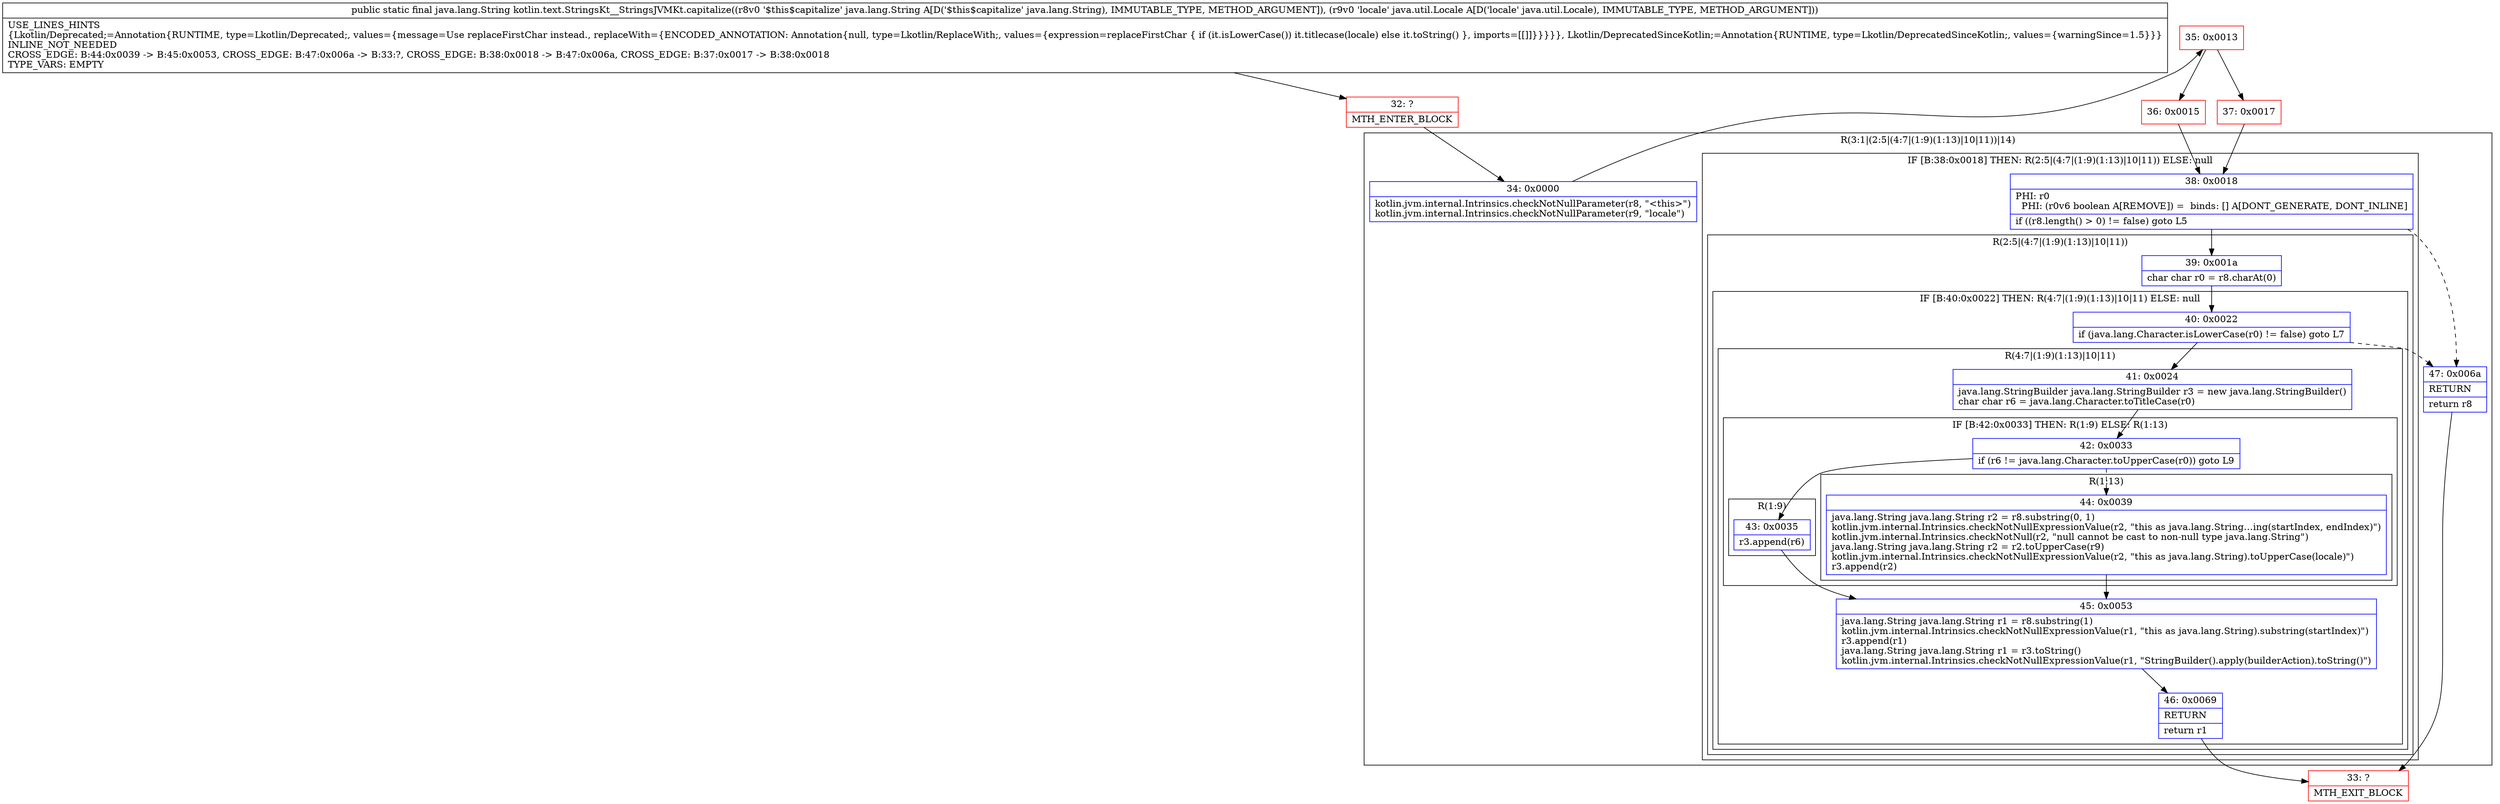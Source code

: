 digraph "CFG forkotlin.text.StringsKt__StringsJVMKt.capitalize(Ljava\/lang\/String;Ljava\/util\/Locale;)Ljava\/lang\/String;" {
subgraph cluster_Region_64521747 {
label = "R(3:1|(2:5|(4:7|(1:9)(1:13)|10|11))|14)";
node [shape=record,color=blue];
Node_34 [shape=record,label="{34\:\ 0x0000|kotlin.jvm.internal.Intrinsics.checkNotNullParameter(r8, \"\<this\>\")\lkotlin.jvm.internal.Intrinsics.checkNotNullParameter(r9, \"locale\")\l}"];
subgraph cluster_IfRegion_1691096127 {
label = "IF [B:38:0x0018] THEN: R(2:5|(4:7|(1:9)(1:13)|10|11)) ELSE: null";
node [shape=record,color=blue];
Node_38 [shape=record,label="{38\:\ 0x0018|PHI: r0 \l  PHI: (r0v6 boolean A[REMOVE]) =  binds: [] A[DONT_GENERATE, DONT_INLINE]\l|if ((r8.length() \> 0) != false) goto L5\l}"];
subgraph cluster_Region_1180951075 {
label = "R(2:5|(4:7|(1:9)(1:13)|10|11))";
node [shape=record,color=blue];
Node_39 [shape=record,label="{39\:\ 0x001a|char char r0 = r8.charAt(0)\l}"];
subgraph cluster_IfRegion_1611236470 {
label = "IF [B:40:0x0022] THEN: R(4:7|(1:9)(1:13)|10|11) ELSE: null";
node [shape=record,color=blue];
Node_40 [shape=record,label="{40\:\ 0x0022|if (java.lang.Character.isLowerCase(r0) != false) goto L7\l}"];
subgraph cluster_Region_1123187423 {
label = "R(4:7|(1:9)(1:13)|10|11)";
node [shape=record,color=blue];
Node_41 [shape=record,label="{41\:\ 0x0024|java.lang.StringBuilder java.lang.StringBuilder r3 = new java.lang.StringBuilder()\lchar char r6 = java.lang.Character.toTitleCase(r0)\l}"];
subgraph cluster_IfRegion_1845132711 {
label = "IF [B:42:0x0033] THEN: R(1:9) ELSE: R(1:13)";
node [shape=record,color=blue];
Node_42 [shape=record,label="{42\:\ 0x0033|if (r6 != java.lang.Character.toUpperCase(r0)) goto L9\l}"];
subgraph cluster_Region_886175937 {
label = "R(1:9)";
node [shape=record,color=blue];
Node_43 [shape=record,label="{43\:\ 0x0035|r3.append(r6)\l}"];
}
subgraph cluster_Region_408412185 {
label = "R(1:13)";
node [shape=record,color=blue];
Node_44 [shape=record,label="{44\:\ 0x0039|java.lang.String java.lang.String r2 = r8.substring(0, 1)\lkotlin.jvm.internal.Intrinsics.checkNotNullExpressionValue(r2, \"this as java.lang.String…ing(startIndex, endIndex)\")\lkotlin.jvm.internal.Intrinsics.checkNotNull(r2, \"null cannot be cast to non\-null type java.lang.String\")\ljava.lang.String java.lang.String r2 = r2.toUpperCase(r9)\lkotlin.jvm.internal.Intrinsics.checkNotNullExpressionValue(r2, \"this as java.lang.String).toUpperCase(locale)\")\lr3.append(r2)\l}"];
}
}
Node_45 [shape=record,label="{45\:\ 0x0053|java.lang.String java.lang.String r1 = r8.substring(1)\lkotlin.jvm.internal.Intrinsics.checkNotNullExpressionValue(r1, \"this as java.lang.String).substring(startIndex)\")\lr3.append(r1)\ljava.lang.String java.lang.String r1 = r3.toString()\lkotlin.jvm.internal.Intrinsics.checkNotNullExpressionValue(r1, \"StringBuilder().apply(builderAction).toString()\")\l}"];
Node_46 [shape=record,label="{46\:\ 0x0069|RETURN\l|return r1\l}"];
}
}
}
}
Node_47 [shape=record,label="{47\:\ 0x006a|RETURN\l|return r8\l}"];
}
Node_32 [shape=record,color=red,label="{32\:\ ?|MTH_ENTER_BLOCK\l}"];
Node_35 [shape=record,color=red,label="{35\:\ 0x0013}"];
Node_36 [shape=record,color=red,label="{36\:\ 0x0015}"];
Node_33 [shape=record,color=red,label="{33\:\ ?|MTH_EXIT_BLOCK\l}"];
Node_37 [shape=record,color=red,label="{37\:\ 0x0017}"];
MethodNode[shape=record,label="{public static final java.lang.String kotlin.text.StringsKt__StringsJVMKt.capitalize((r8v0 '$this$capitalize' java.lang.String A[D('$this$capitalize' java.lang.String), IMMUTABLE_TYPE, METHOD_ARGUMENT]), (r9v0 'locale' java.util.Locale A[D('locale' java.util.Locale), IMMUTABLE_TYPE, METHOD_ARGUMENT]))  | USE_LINES_HINTS\l\{Lkotlin\/Deprecated;=Annotation\{RUNTIME, type=Lkotlin\/Deprecated;, values=\{message=Use replaceFirstChar instead., replaceWith=\{ENCODED_ANNOTATION: Annotation\{null, type=Lkotlin\/ReplaceWith;, values=\{expression=replaceFirstChar \{ if (it.isLowerCase()) it.titlecase(locale) else it.toString() \}, imports=[[]]\}\}\}\}\}, Lkotlin\/DeprecatedSinceKotlin;=Annotation\{RUNTIME, type=Lkotlin\/DeprecatedSinceKotlin;, values=\{warningSince=1.5\}\}\}\lINLINE_NOT_NEEDED\lCROSS_EDGE: B:44:0x0039 \-\> B:45:0x0053, CROSS_EDGE: B:47:0x006a \-\> B:33:?, CROSS_EDGE: B:38:0x0018 \-\> B:47:0x006a, CROSS_EDGE: B:37:0x0017 \-\> B:38:0x0018\lTYPE_VARS: EMPTY\l}"];
MethodNode -> Node_32;Node_34 -> Node_35;
Node_38 -> Node_39;
Node_38 -> Node_47[style=dashed];
Node_39 -> Node_40;
Node_40 -> Node_41;
Node_40 -> Node_47[style=dashed];
Node_41 -> Node_42;
Node_42 -> Node_43;
Node_42 -> Node_44[style=dashed];
Node_43 -> Node_45;
Node_44 -> Node_45;
Node_45 -> Node_46;
Node_46 -> Node_33;
Node_47 -> Node_33;
Node_32 -> Node_34;
Node_35 -> Node_36;
Node_35 -> Node_37;
Node_36 -> Node_38;
Node_37 -> Node_38;
}

